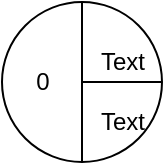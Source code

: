 <mxfile version="15.1.4" type="github">
  <diagram id="ZXeGRsegCkip-QKLMFL4" name="Page-1">
    <mxGraphModel dx="500" dy="220" grid="1" gridSize="10" guides="1" tooltips="1" connect="1" arrows="1" fold="1" page="1" pageScale="1" pageWidth="827" pageHeight="1169" math="0" shadow="0">
      <root>
        <mxCell id="0" />
        <mxCell id="1" parent="0" />
        <mxCell id="JNSMrmmxhyfxGh52kGUg-1" value="" style="ellipse;whiteSpace=wrap;html=1;aspect=fixed;" vertex="1" parent="1">
          <mxGeometry x="120" y="80" width="80" height="80" as="geometry" />
        </mxCell>
        <mxCell id="JNSMrmmxhyfxGh52kGUg-2" value="" style="endArrow=none;html=1;exitX=0.5;exitY=1;exitDx=0;exitDy=0;entryX=0.5;entryY=0;entryDx=0;entryDy=0;" edge="1" parent="1" source="JNSMrmmxhyfxGh52kGUg-1" target="JNSMrmmxhyfxGh52kGUg-1">
          <mxGeometry width="50" height="50" relative="1" as="geometry">
            <mxPoint x="300" y="220" as="sourcePoint" />
            <mxPoint x="350" y="170" as="targetPoint" />
          </mxGeometry>
        </mxCell>
        <mxCell id="JNSMrmmxhyfxGh52kGUg-3" value="" style="endArrow=none;html=1;exitX=1;exitY=0.5;exitDx=0;exitDy=0;" edge="1" parent="1" source="JNSMrmmxhyfxGh52kGUg-1">
          <mxGeometry width="50" height="50" relative="1" as="geometry">
            <mxPoint x="300" y="220" as="sourcePoint" />
            <mxPoint x="160" y="120" as="targetPoint" />
          </mxGeometry>
        </mxCell>
        <mxCell id="JNSMrmmxhyfxGh52kGUg-4" value="0" style="text;html=1;align=center;verticalAlign=middle;resizable=0;points=[];autosize=1;strokeColor=none;fillColor=none;" vertex="1" parent="1">
          <mxGeometry x="130" y="110" width="20" height="20" as="geometry" />
        </mxCell>
        <mxCell id="JNSMrmmxhyfxGh52kGUg-5" value="Text" style="text;html=1;align=center;verticalAlign=middle;resizable=0;points=[];autosize=1;strokeColor=none;fillColor=none;" vertex="1" parent="1">
          <mxGeometry x="160" y="100" width="40" height="20" as="geometry" />
        </mxCell>
        <mxCell id="JNSMrmmxhyfxGh52kGUg-6" value="Text" style="text;html=1;align=center;verticalAlign=middle;resizable=0;points=[];autosize=1;strokeColor=none;fillColor=none;" vertex="1" parent="1">
          <mxGeometry x="160" y="130" width="40" height="20" as="geometry" />
        </mxCell>
      </root>
    </mxGraphModel>
  </diagram>
</mxfile>
